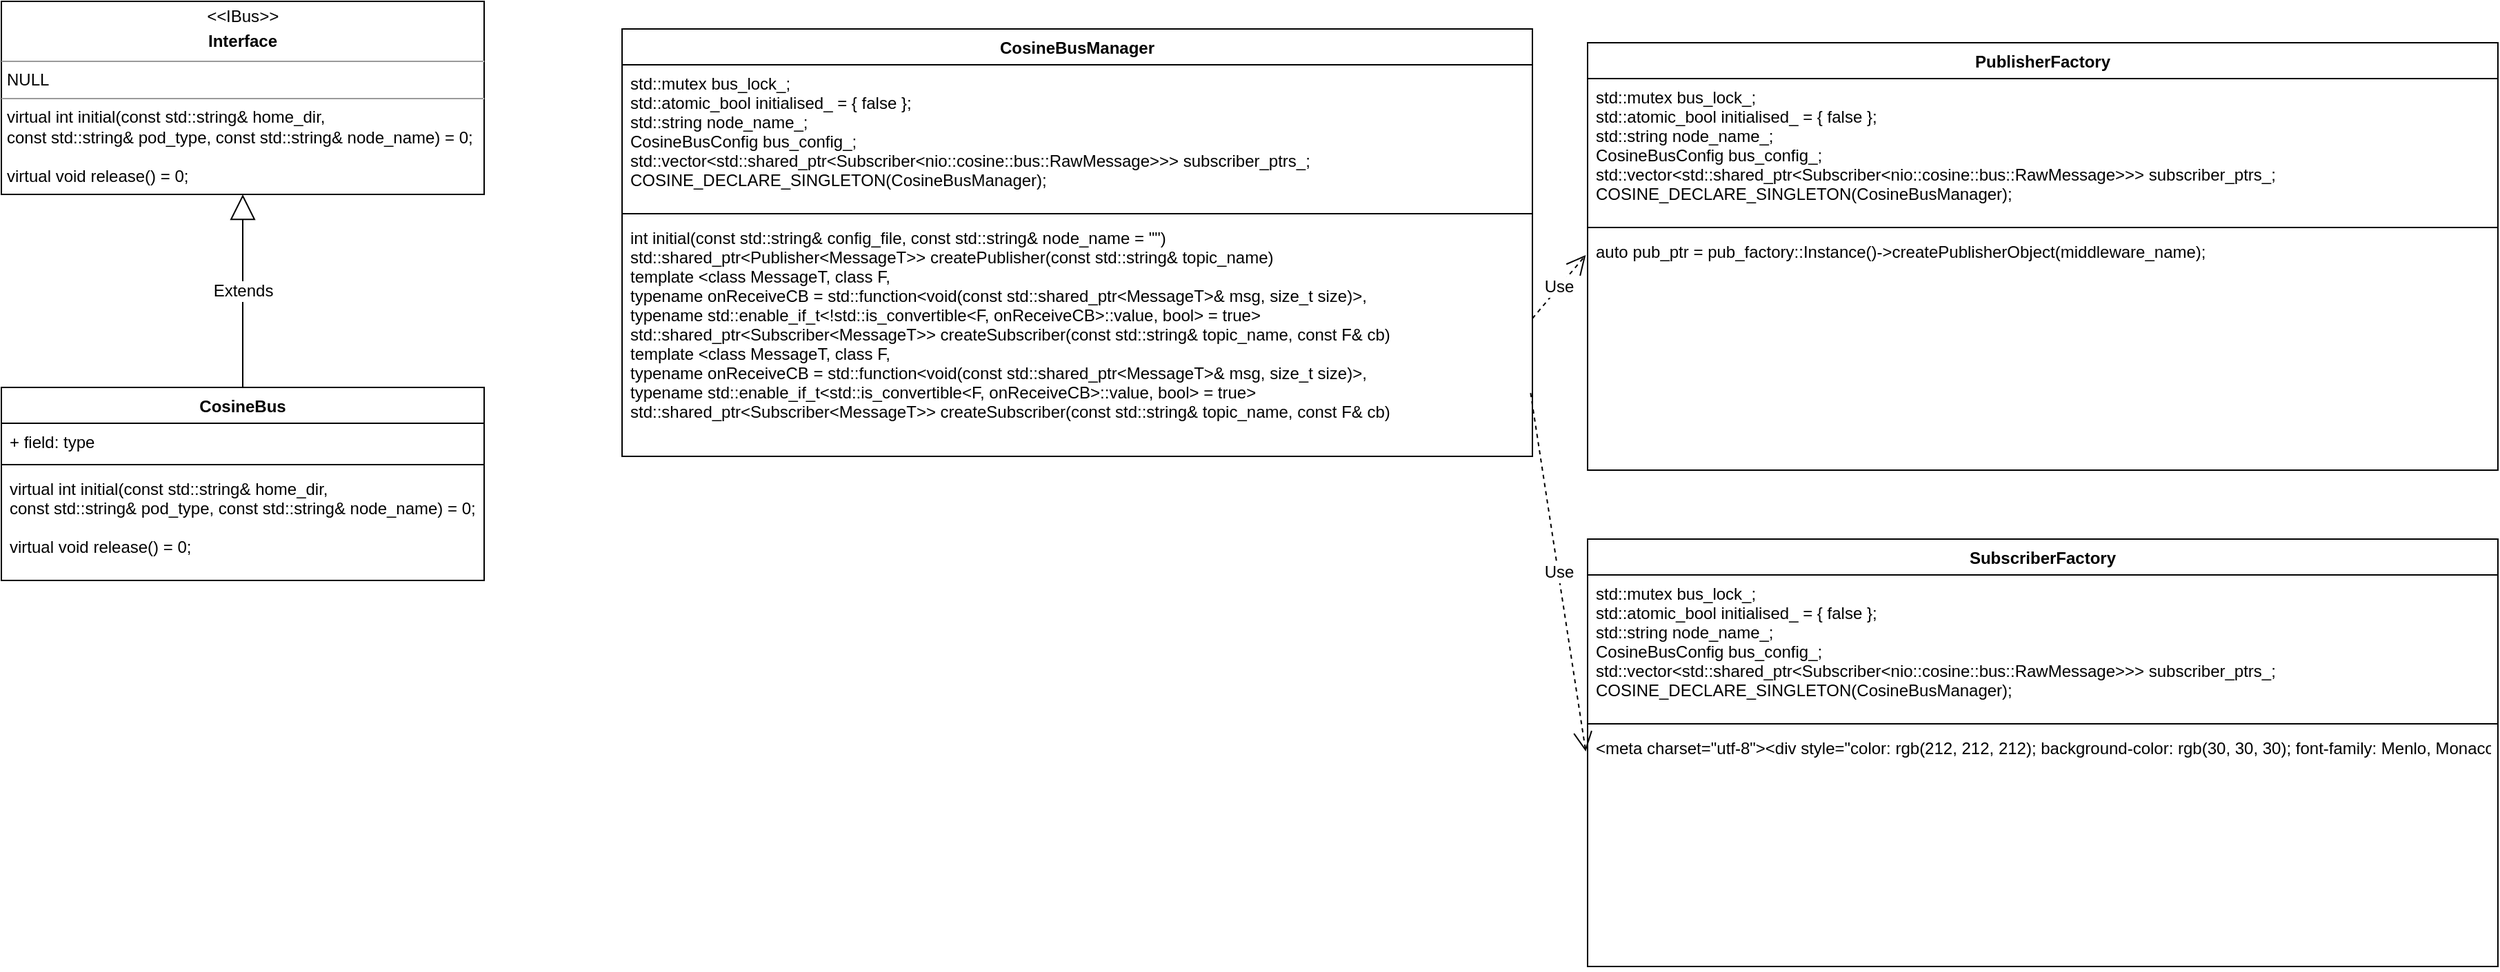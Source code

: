<mxfile version="20.8.5" type="github">
  <diagram name="Page-1" id="b5b7bab2-c9e2-2cf4-8b2a-24fd1a2a6d21">
    <mxGraphModel dx="1376" dy="771" grid="1" gridSize="10" guides="1" tooltips="1" connect="1" arrows="1" fold="1" page="1" pageScale="1" pageWidth="827" pageHeight="1169" background="none" math="0" shadow="0">
      <root>
        <mxCell id="0" />
        <mxCell id="1" parent="0" />
        <mxCell id="0QfYRH727x3DDhWK7JaV-2" value="&lt;p style=&quot;margin:0px;margin-top:4px;text-align:center;&quot;&gt;&lt;i&gt;&amp;lt;&amp;lt;&lt;/i&gt;IBus&lt;i style=&quot;background-color: initial;&quot;&gt;&amp;gt;&amp;gt;&lt;/i&gt;&lt;/p&gt;&lt;p style=&quot;margin:0px;margin-top:4px;text-align:center;&quot;&gt;&lt;b&gt;Interface&lt;/b&gt;&lt;/p&gt;&lt;hr size=&quot;1&quot;&gt;&lt;p style=&quot;margin:0px;margin-left:4px;&quot;&gt;NULL&lt;/p&gt;&lt;hr size=&quot;1&quot;&gt;&lt;p style=&quot;margin:0px;margin-left:4px;&quot;&gt;virtual int initial(const std::string&amp;amp; home_dir,&amp;nbsp;&lt;br style=&quot;border-color: var(--border-color); padding: 0px; margin: 0px;&quot;&gt;&lt;span style=&quot;background-color: rgb(255, 255, 255);&quot;&gt;const std::string&amp;amp; pod_type, const std::string&amp;amp; node_name) = 0;&lt;/span&gt;&lt;br style=&quot;border-color: var(--border-color); padding: 0px; margin: 0px;&quot;&gt;&lt;br style=&quot;border-color: var(--border-color); padding: 0px; margin: 0px;&quot;&gt;&lt;span style=&quot;background-color: rgb(255, 255, 255);&quot;&gt;virtual void release() = 0;&lt;/span&gt;&lt;br&gt;&lt;/p&gt;" style="verticalAlign=top;align=left;overflow=fill;fontSize=12;fontFamily=Helvetica;html=1;" vertex="1" parent="1">
          <mxGeometry x="310" y="140" width="350" height="140" as="geometry" />
        </mxCell>
        <mxCell id="0QfYRH727x3DDhWK7JaV-4" value="CosineBus" style="swimlane;fontStyle=1;align=center;verticalAlign=top;childLayout=stackLayout;horizontal=1;startSize=26;horizontalStack=0;resizeParent=1;resizeParentMax=0;resizeLast=0;collapsible=1;marginBottom=0;labelBackgroundColor=#FFFFFF;fontColor=#000000;" vertex="1" parent="1">
          <mxGeometry x="310" y="420" width="350" height="140" as="geometry" />
        </mxCell>
        <mxCell id="0QfYRH727x3DDhWK7JaV-5" value="+ field: type" style="text;strokeColor=none;fillColor=none;align=left;verticalAlign=top;spacingLeft=4;spacingRight=4;overflow=hidden;rotatable=0;points=[[0,0.5],[1,0.5]];portConstraint=eastwest;labelBackgroundColor=#FFFFFF;fontColor=#000000;" vertex="1" parent="0QfYRH727x3DDhWK7JaV-4">
          <mxGeometry y="26" width="350" height="26" as="geometry" />
        </mxCell>
        <mxCell id="0QfYRH727x3DDhWK7JaV-6" value="" style="line;strokeWidth=1;fillColor=none;align=left;verticalAlign=middle;spacingTop=-1;spacingLeft=3;spacingRight=3;rotatable=0;labelPosition=right;points=[];portConstraint=eastwest;strokeColor=inherit;labelBackgroundColor=#FFFFFF;fontColor=#000000;" vertex="1" parent="0QfYRH727x3DDhWK7JaV-4">
          <mxGeometry y="52" width="350" height="8" as="geometry" />
        </mxCell>
        <mxCell id="0QfYRH727x3DDhWK7JaV-7" value="virtual int initial(const std::string&amp; home_dir, &#xa;const std::string&amp; pod_type, const std::string&amp; node_name) = 0;&#xa;&#xa;virtual void release() = 0;" style="text;strokeColor=none;fillColor=none;align=left;verticalAlign=top;spacingLeft=4;spacingRight=4;overflow=hidden;rotatable=0;points=[[0,0.5],[1,0.5]];portConstraint=eastwest;labelBackgroundColor=#FFFFFF;fontColor=#000000;" vertex="1" parent="0QfYRH727x3DDhWK7JaV-4">
          <mxGeometry y="60" width="350" height="80" as="geometry" />
        </mxCell>
        <mxCell id="0QfYRH727x3DDhWK7JaV-10" value="Extends" style="endArrow=block;endSize=16;endFill=0;html=1;rounded=0;fontSize=12;fontColor=#000000;exitX=0.5;exitY=0;exitDx=0;exitDy=0;entryX=0.5;entryY=1;entryDx=0;entryDy=0;" edge="1" parent="1" source="0QfYRH727x3DDhWK7JaV-4" target="0QfYRH727x3DDhWK7JaV-2">
          <mxGeometry width="160" relative="1" as="geometry">
            <mxPoint x="485" y="280" as="sourcePoint" />
            <mxPoint x="490" y="330" as="targetPoint" />
          </mxGeometry>
        </mxCell>
        <mxCell id="0QfYRH727x3DDhWK7JaV-11" value="CosineBusManager" style="swimlane;fontStyle=1;align=center;verticalAlign=top;childLayout=stackLayout;horizontal=1;startSize=26;horizontalStack=0;resizeParent=1;resizeParentMax=0;resizeLast=0;collapsible=1;marginBottom=0;labelBackgroundColor=#FFFFFF;fontColor=#000000;" vertex="1" parent="1">
          <mxGeometry x="760" y="160" width="660" height="310" as="geometry" />
        </mxCell>
        <mxCell id="0QfYRH727x3DDhWK7JaV-12" value="    std::mutex bus_lock_;&#xa;    std::atomic_bool initialised_ = { false };&#xa;    std::string node_name_;&#xa;    CosineBusConfig bus_config_;&#xa;    std::vector&lt;std::shared_ptr&lt;Subscriber&lt;nio::cosine::bus::RawMessage&gt;&gt;&gt; subscriber_ptrs_;&#xa;    COSINE_DECLARE_SINGLETON(CosineBusManager);" style="text;strokeColor=none;fillColor=none;align=left;verticalAlign=top;spacingLeft=4;spacingRight=4;overflow=hidden;rotatable=0;points=[[0,0.5],[1,0.5]];portConstraint=eastwest;labelBackgroundColor=#FFFFFF;fontColor=#000000;" vertex="1" parent="0QfYRH727x3DDhWK7JaV-11">
          <mxGeometry y="26" width="660" height="104" as="geometry" />
        </mxCell>
        <mxCell id="0QfYRH727x3DDhWK7JaV-13" value="" style="line;strokeWidth=1;fillColor=none;align=left;verticalAlign=middle;spacingTop=-1;spacingLeft=3;spacingRight=3;rotatable=0;labelPosition=right;points=[];portConstraint=eastwest;strokeColor=inherit;labelBackgroundColor=#FFFFFF;fontColor=#000000;" vertex="1" parent="0QfYRH727x3DDhWK7JaV-11">
          <mxGeometry y="130" width="660" height="8" as="geometry" />
        </mxCell>
        <mxCell id="0QfYRH727x3DDhWK7JaV-14" value="int initial(const std::string&amp; config_file, const std::string&amp; node_name = &quot;&quot;)&#xa;std::shared_ptr&lt;Publisher&lt;MessageT&gt;&gt; createPublisher(const std::string&amp; topic_name)&#xa; template &lt;class MessageT, class F,&#xa;              typename onReceiveCB = std::function&lt;void(const std::shared_ptr&lt;MessageT&gt;&amp; msg, size_t size)&gt;,&#xa;              typename std::enable_if_t&lt;!std::is_convertible&lt;F, onReceiveCB&gt;::value, bool&gt; = true&gt;&#xa;    std::shared_ptr&lt;Subscriber&lt;MessageT&gt;&gt; createSubscriber(const std::string&amp; topic_name, const F&amp; cb)&#xa;template &lt;class MessageT, class F,&#xa;              typename onReceiveCB = std::function&lt;void(const std::shared_ptr&lt;MessageT&gt;&amp; msg, size_t size)&gt;,&#xa;              typename std::enable_if_t&lt;std::is_convertible&lt;F, onReceiveCB&gt;::value, bool&gt; = true&gt;&#xa;    std::shared_ptr&lt;Subscriber&lt;MessageT&gt;&gt; createSubscriber(const std::string&amp; topic_name, const F&amp; cb)" style="text;strokeColor=none;fillColor=none;align=left;verticalAlign=top;spacingLeft=4;spacingRight=4;overflow=hidden;rotatable=0;points=[[0,0.5],[1,0.5]];portConstraint=eastwest;labelBackgroundColor=#FFFFFF;fontColor=#000000;" vertex="1" parent="0QfYRH727x3DDhWK7JaV-11">
          <mxGeometry y="138" width="660" height="172" as="geometry" />
        </mxCell>
        <mxCell id="0QfYRH727x3DDhWK7JaV-15" value="PublisherFactory" style="swimlane;fontStyle=1;align=center;verticalAlign=top;childLayout=stackLayout;horizontal=1;startSize=26;horizontalStack=0;resizeParent=1;resizeParentMax=0;resizeLast=0;collapsible=1;marginBottom=0;labelBackgroundColor=#FFFFFF;fontColor=#000000;" vertex="1" parent="1">
          <mxGeometry x="1460" y="170" width="660" height="310" as="geometry" />
        </mxCell>
        <mxCell id="0QfYRH727x3DDhWK7JaV-16" value="    std::mutex bus_lock_;&#xa;    std::atomic_bool initialised_ = { false };&#xa;    std::string node_name_;&#xa;    CosineBusConfig bus_config_;&#xa;    std::vector&lt;std::shared_ptr&lt;Subscriber&lt;nio::cosine::bus::RawMessage&gt;&gt;&gt; subscriber_ptrs_;&#xa;    COSINE_DECLARE_SINGLETON(CosineBusManager);" style="text;strokeColor=none;fillColor=none;align=left;verticalAlign=top;spacingLeft=4;spacingRight=4;overflow=hidden;rotatable=0;points=[[0,0.5],[1,0.5]];portConstraint=eastwest;labelBackgroundColor=#FFFFFF;fontColor=#000000;" vertex="1" parent="0QfYRH727x3DDhWK7JaV-15">
          <mxGeometry y="26" width="660" height="104" as="geometry" />
        </mxCell>
        <mxCell id="0QfYRH727x3DDhWK7JaV-17" value="" style="line;strokeWidth=1;fillColor=none;align=left;verticalAlign=middle;spacingTop=-1;spacingLeft=3;spacingRight=3;rotatable=0;labelPosition=right;points=[];portConstraint=eastwest;strokeColor=inherit;labelBackgroundColor=#FFFFFF;fontColor=#000000;" vertex="1" parent="0QfYRH727x3DDhWK7JaV-15">
          <mxGeometry y="130" width="660" height="8" as="geometry" />
        </mxCell>
        <mxCell id="0QfYRH727x3DDhWK7JaV-19" value="Use" style="endArrow=open;endSize=12;dashed=1;html=1;rounded=0;fontSize=12;fontColor=#000000;entryX=-0.002;entryY=0.093;entryDx=0;entryDy=0;entryPerimeter=0;" edge="1" parent="0QfYRH727x3DDhWK7JaV-15" target="0QfYRH727x3DDhWK7JaV-18">
          <mxGeometry width="160" relative="1" as="geometry">
            <mxPoint x="-40" y="200" as="sourcePoint" />
            <mxPoint x="120" y="200" as="targetPoint" />
          </mxGeometry>
        </mxCell>
        <mxCell id="0QfYRH727x3DDhWK7JaV-18" value="auto pub_ptr = pub_factory::Instance()-&gt;createPublisherObject(middleware_name);" style="text;strokeColor=none;fillColor=none;align=left;verticalAlign=top;spacingLeft=4;spacingRight=4;overflow=hidden;rotatable=0;points=[[0,0.5],[1,0.5]];portConstraint=eastwest;labelBackgroundColor=#FFFFFF;fontColor=#000000;" vertex="1" parent="0QfYRH727x3DDhWK7JaV-15">
          <mxGeometry y="138" width="660" height="172" as="geometry" />
        </mxCell>
        <mxCell id="0QfYRH727x3DDhWK7JaV-21" value="SubscriberFactory" style="swimlane;fontStyle=1;align=center;verticalAlign=top;childLayout=stackLayout;horizontal=1;startSize=26;horizontalStack=0;resizeParent=1;resizeParentMax=0;resizeLast=0;collapsible=1;marginBottom=0;labelBackgroundColor=#FFFFFF;fontColor=#000000;" vertex="1" parent="1">
          <mxGeometry x="1460" y="530" width="660" height="310" as="geometry" />
        </mxCell>
        <mxCell id="0QfYRH727x3DDhWK7JaV-22" value="    std::mutex bus_lock_;&#xa;    std::atomic_bool initialised_ = { false };&#xa;    std::string node_name_;&#xa;    CosineBusConfig bus_config_;&#xa;    std::vector&lt;std::shared_ptr&lt;Subscriber&lt;nio::cosine::bus::RawMessage&gt;&gt;&gt; subscriber_ptrs_;&#xa;    COSINE_DECLARE_SINGLETON(CosineBusManager);" style="text;strokeColor=none;fillColor=none;align=left;verticalAlign=top;spacingLeft=4;spacingRight=4;overflow=hidden;rotatable=0;points=[[0,0.5],[1,0.5]];portConstraint=eastwest;labelBackgroundColor=#FFFFFF;fontColor=#000000;" vertex="1" parent="0QfYRH727x3DDhWK7JaV-21">
          <mxGeometry y="26" width="660" height="104" as="geometry" />
        </mxCell>
        <mxCell id="0QfYRH727x3DDhWK7JaV-23" value="" style="line;strokeWidth=1;fillColor=none;align=left;verticalAlign=middle;spacingTop=-1;spacingLeft=3;spacingRight=3;rotatable=0;labelPosition=right;points=[];portConstraint=eastwest;strokeColor=inherit;labelBackgroundColor=#FFFFFF;fontColor=#000000;" vertex="1" parent="0QfYRH727x3DDhWK7JaV-21">
          <mxGeometry y="130" width="660" height="8" as="geometry" />
        </mxCell>
        <mxCell id="0QfYRH727x3DDhWK7JaV-25" value="&lt;meta charset=&quot;utf-8&quot;&gt;&lt;div style=&quot;color: rgb(212, 212, 212); background-color: rgb(30, 30, 30); font-family: Menlo, Monaco, &amp;quot;Courier New&amp;quot;, monospace; font-weight: normal; font-size: 16px; line-height: 24px;&quot;&gt;&lt;div&gt;&lt;span style=&quot;color: #569cd6;&quot;&gt;auto&lt;/span&gt;&lt;span style=&quot;color: #d4d4d4;&quot;&gt; &lt;/span&gt;&lt;span style=&quot;color: #9cdcfe;&quot;&gt;sub_ptr&lt;/span&gt;&lt;span style=&quot;color: #d4d4d4;&quot;&gt; = &lt;/span&gt;&lt;span style=&quot;color: #4ec9b0;&quot;&gt;sub_factory&lt;/span&gt;&lt;span style=&quot;color: #d4d4d4;&quot;&gt;::&lt;/span&gt;&lt;span style=&quot;color: #dcdcaa;&quot;&gt;Instance&lt;/span&gt;&lt;span style=&quot;color: #d4d4d4;&quot;&gt;()-&amp;gt;&lt;/span&gt;&lt;span style=&quot;color: #dcdcaa;&quot;&gt;createSubscriberObject&lt;/span&gt;&lt;span style=&quot;color: #d4d4d4;&quot;&gt;(&lt;/span&gt;&lt;span style=&quot;color: #9cdcfe;&quot;&gt;middleware_name&lt;/span&gt;&lt;span style=&quot;color: #d4d4d4;&quot;&gt;)&lt;/span&gt;&lt;/div&gt;&lt;/div&gt;" style="text;strokeColor=none;fillColor=none;align=left;verticalAlign=top;spacingLeft=4;spacingRight=4;overflow=hidden;rotatable=0;points=[[0,0.5],[1,0.5]];portConstraint=eastwest;labelBackgroundColor=#FFFFFF;fontColor=#000000;" vertex="1" parent="0QfYRH727x3DDhWK7JaV-21">
          <mxGeometry y="138" width="660" height="172" as="geometry" />
        </mxCell>
        <mxCell id="0QfYRH727x3DDhWK7JaV-24" value="Use" style="endArrow=open;endSize=12;dashed=1;html=1;rounded=0;fontSize=12;fontColor=#000000;entryX=-0.002;entryY=0.093;entryDx=0;entryDy=0;entryPerimeter=0;exitX=0.998;exitY=0.733;exitDx=0;exitDy=0;exitPerimeter=0;" edge="1" parent="1" target="0QfYRH727x3DDhWK7JaV-25" source="0QfYRH727x3DDhWK7JaV-14">
          <mxGeometry width="160" relative="1" as="geometry">
            <mxPoint x="1340" y="550" as="sourcePoint" />
            <mxPoint x="1580" y="820" as="targetPoint" />
          </mxGeometry>
        </mxCell>
      </root>
    </mxGraphModel>
  </diagram>
</mxfile>
